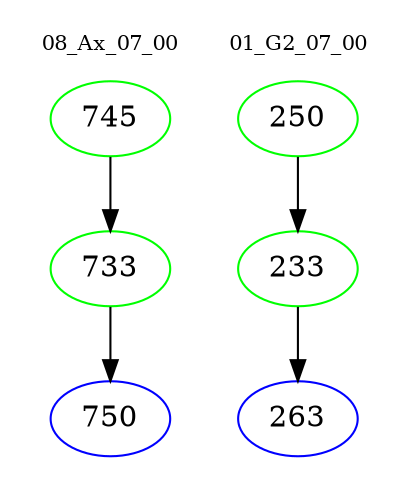 digraph{
subgraph cluster_0 {
color = white
label = "08_Ax_07_00";
fontsize=10;
T0_745 [label="745", color="green"]
T0_745 -> T0_733 [color="black"]
T0_733 [label="733", color="green"]
T0_733 -> T0_750 [color="black"]
T0_750 [label="750", color="blue"]
}
subgraph cluster_1 {
color = white
label = "01_G2_07_00";
fontsize=10;
T1_250 [label="250", color="green"]
T1_250 -> T1_233 [color="black"]
T1_233 [label="233", color="green"]
T1_233 -> T1_263 [color="black"]
T1_263 [label="263", color="blue"]
}
}

